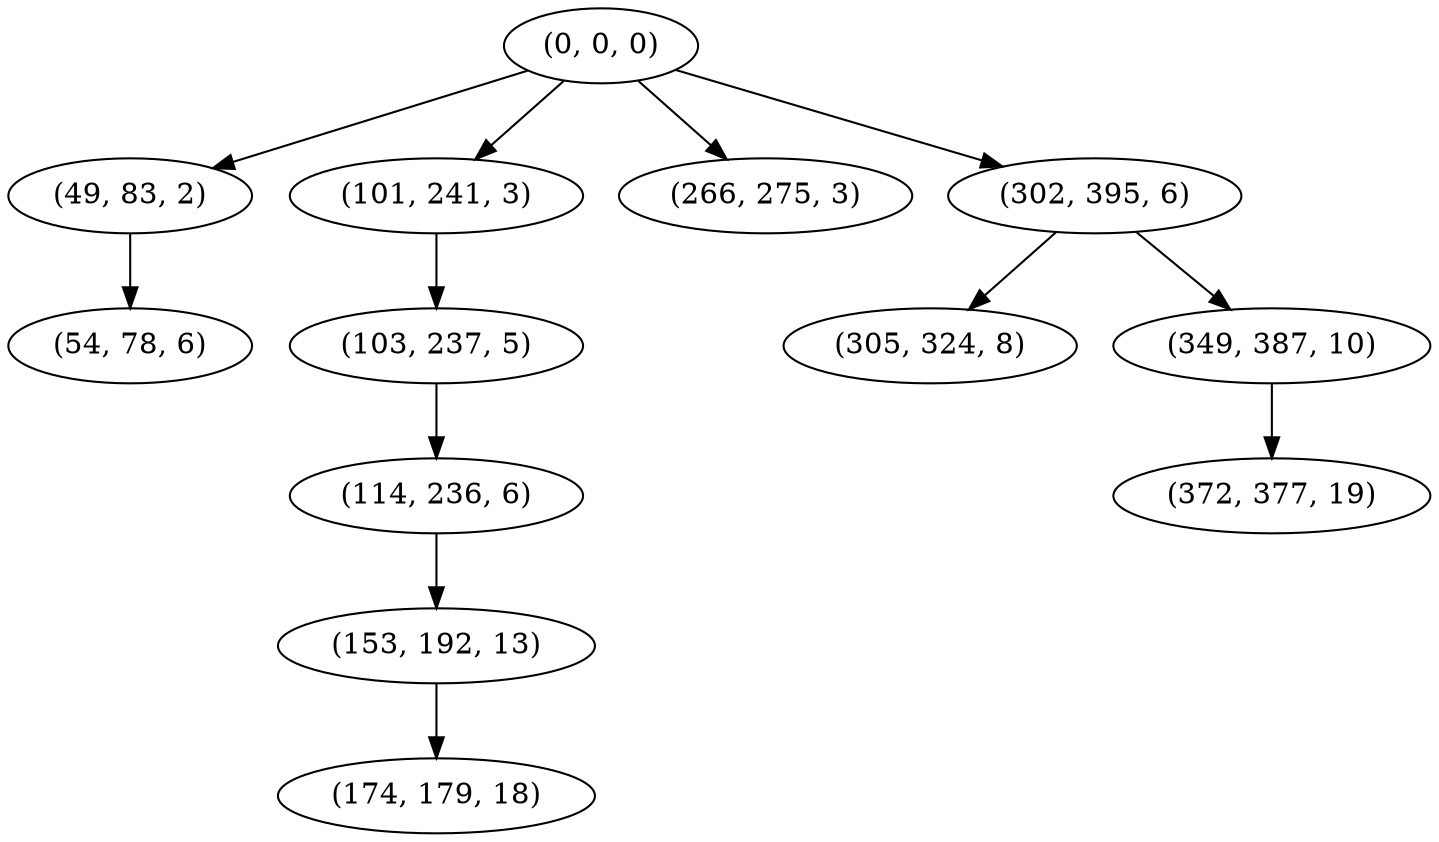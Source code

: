 digraph tree {
    "(0, 0, 0)";
    "(49, 83, 2)";
    "(54, 78, 6)";
    "(101, 241, 3)";
    "(103, 237, 5)";
    "(114, 236, 6)";
    "(153, 192, 13)";
    "(174, 179, 18)";
    "(266, 275, 3)";
    "(302, 395, 6)";
    "(305, 324, 8)";
    "(349, 387, 10)";
    "(372, 377, 19)";
    "(0, 0, 0)" -> "(49, 83, 2)";
    "(0, 0, 0)" -> "(101, 241, 3)";
    "(0, 0, 0)" -> "(266, 275, 3)";
    "(0, 0, 0)" -> "(302, 395, 6)";
    "(49, 83, 2)" -> "(54, 78, 6)";
    "(101, 241, 3)" -> "(103, 237, 5)";
    "(103, 237, 5)" -> "(114, 236, 6)";
    "(114, 236, 6)" -> "(153, 192, 13)";
    "(153, 192, 13)" -> "(174, 179, 18)";
    "(302, 395, 6)" -> "(305, 324, 8)";
    "(302, 395, 6)" -> "(349, 387, 10)";
    "(349, 387, 10)" -> "(372, 377, 19)";
}
